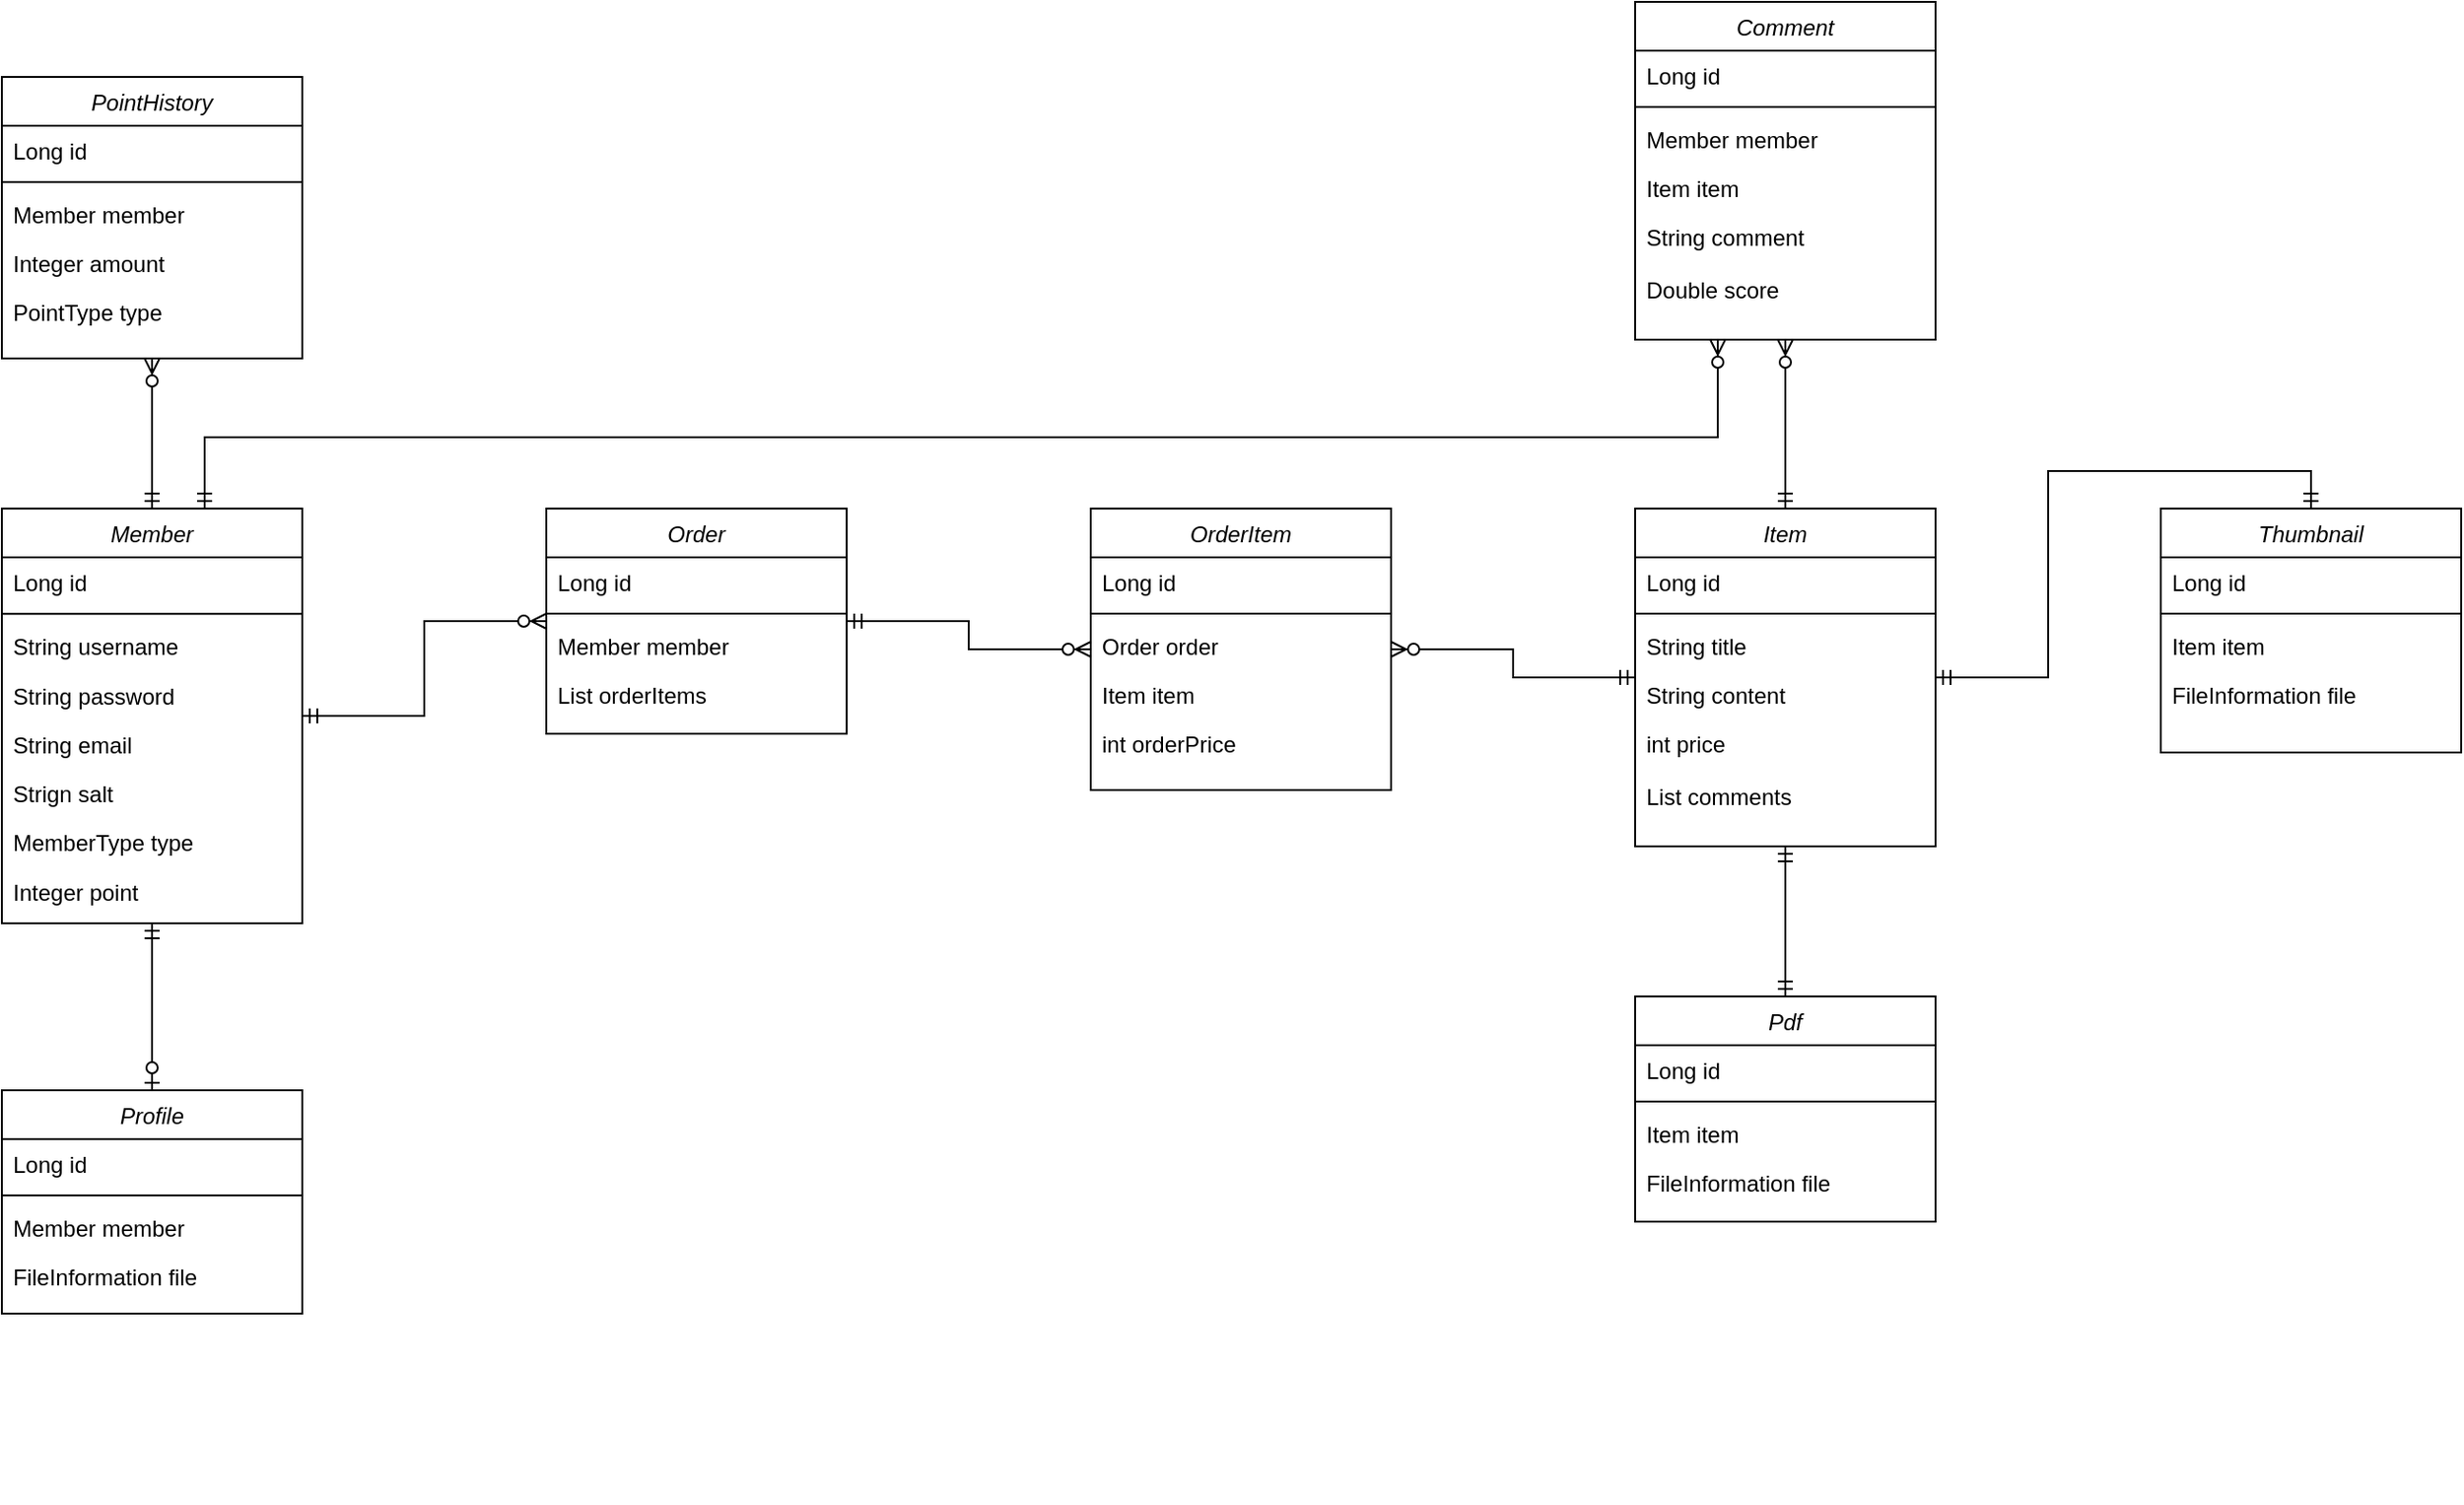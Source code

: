 <mxfile version="14.6.13" type="device"><diagram id="C5RBs43oDa-KdzZeNtuy" name="Page-1"><mxGraphModel dx="1826" dy="783" grid="0" gridSize="10" guides="1" tooltips="1" connect="1" arrows="1" fold="1" page="1" pageScale="1" pageWidth="1500" pageHeight="1000" math="0" shadow="0"><root><mxCell id="WIyWlLk6GJQsqaUBKTNV-0"/><mxCell id="WIyWlLk6GJQsqaUBKTNV-1" parent="WIyWlLk6GJQsqaUBKTNV-0"/><mxCell id="IY5BIvCk0eX1s5KO4j-x-4" value="" style="group" vertex="1" connectable="0" parent="WIyWlLk6GJQsqaUBKTNV-1"><mxGeometry x="30" y="350" width="160" height="221" as="geometry"/></mxCell><mxCell id="zkfFHV4jXpPFQw0GAbJ--0" value="Member" style="swimlane;fontStyle=2;align=center;verticalAlign=top;childLayout=stackLayout;horizontal=1;startSize=26;horizontalStack=0;resizeParent=1;resizeLast=0;collapsible=1;marginBottom=0;rounded=0;shadow=0;strokeWidth=1;" parent="IY5BIvCk0eX1s5KO4j-x-4" vertex="1"><mxGeometry width="160" height="221.0" as="geometry"><mxRectangle x="230" y="140" width="160" height="26" as="alternateBounds"/></mxGeometry></mxCell><mxCell id="zkfFHV4jXpPFQw0GAbJ--1" value="Long id" style="text;align=left;verticalAlign=top;spacingLeft=4;spacingRight=4;overflow=hidden;rotatable=0;points=[[0,0.5],[1,0.5]];portConstraint=eastwest;" parent="zkfFHV4jXpPFQw0GAbJ--0" vertex="1"><mxGeometry y="26" width="160" height="26.118" as="geometry"/></mxCell><mxCell id="zkfFHV4jXpPFQw0GAbJ--4" value="" style="line;html=1;strokeWidth=1;align=left;verticalAlign=middle;spacingTop=-1;spacingLeft=3;spacingRight=3;rotatable=0;labelPosition=right;points=[];portConstraint=eastwest;" parent="zkfFHV4jXpPFQw0GAbJ--0" vertex="1"><mxGeometry y="52.118" width="160" height="8.036" as="geometry"/></mxCell><mxCell id="zkfFHV4jXpPFQw0GAbJ--2" value="String username" style="text;align=left;verticalAlign=top;spacingLeft=4;spacingRight=4;overflow=hidden;rotatable=0;points=[[0,0.5],[1,0.5]];portConstraint=eastwest;rounded=0;shadow=0;html=0;" parent="zkfFHV4jXpPFQw0GAbJ--0" vertex="1"><mxGeometry y="60.155" width="160" height="26.118" as="geometry"/></mxCell><mxCell id="zkfFHV4jXpPFQw0GAbJ--3" value="String password" style="text;align=left;verticalAlign=top;spacingLeft=4;spacingRight=4;overflow=hidden;rotatable=0;points=[[0,0.5],[1,0.5]];portConstraint=eastwest;rounded=0;shadow=0;html=0;" parent="zkfFHV4jXpPFQw0GAbJ--0" vertex="1"><mxGeometry y="86.273" width="160" height="26.118" as="geometry"/></mxCell><mxCell id="IY5BIvCk0eX1s5KO4j-x-0" value="String email" style="text;align=left;verticalAlign=top;spacingLeft=4;spacingRight=4;overflow=hidden;rotatable=0;points=[[0,0.5],[1,0.5]];portConstraint=eastwest;rounded=0;shadow=0;html=0;" vertex="1" parent="IY5BIvCk0eX1s5KO4j-x-4"><mxGeometry y="112.509" width="160" height="26.118" as="geometry"/></mxCell><mxCell id="IY5BIvCk0eX1s5KO4j-x-1" value="Strign salt" style="text;align=left;verticalAlign=top;spacingLeft=4;spacingRight=4;overflow=hidden;rotatable=0;points=[[0,0.5],[1,0.5]];portConstraint=eastwest;rounded=0;shadow=0;html=0;" vertex="1" parent="IY5BIvCk0eX1s5KO4j-x-4"><mxGeometry y="138.627" width="160" height="26.118" as="geometry"/></mxCell><mxCell id="IY5BIvCk0eX1s5KO4j-x-2" value="MemberType type" style="text;align=left;verticalAlign=top;spacingLeft=4;spacingRight=4;overflow=hidden;rotatable=0;points=[[0,0.5],[1,0.5]];portConstraint=eastwest;rounded=0;shadow=0;html=0;" vertex="1" parent="IY5BIvCk0eX1s5KO4j-x-4"><mxGeometry y="164.745" width="160" height="26.118" as="geometry"/></mxCell><mxCell id="IY5BIvCk0eX1s5KO4j-x-3" value="Integer point" style="text;align=left;verticalAlign=top;spacingLeft=4;spacingRight=4;overflow=hidden;rotatable=0;points=[[0,0.5],[1,0.5]];portConstraint=eastwest;rounded=0;shadow=0;html=0;" vertex="1" parent="IY5BIvCk0eX1s5KO4j-x-4"><mxGeometry y="190.864" width="160" height="26.118" as="geometry"/></mxCell><mxCell id="IY5BIvCk0eX1s5KO4j-x-14" value="" style="group" vertex="1" connectable="0" parent="WIyWlLk6GJQsqaUBKTNV-1"><mxGeometry x="160" y="110" width="160" height="220" as="geometry"/></mxCell><mxCell id="IY5BIvCk0eX1s5KO4j-x-25" value="" style="group" vertex="1" connectable="0" parent="IY5BIvCk0eX1s5KO4j-x-14"><mxGeometry x="-130" y="10" width="160" height="150" as="geometry"/></mxCell><mxCell id="IY5BIvCk0eX1s5KO4j-x-15" value="PointHistory" style="swimlane;fontStyle=2;align=center;verticalAlign=top;childLayout=stackLayout;horizontal=1;startSize=26;horizontalStack=0;resizeParent=1;resizeLast=0;collapsible=1;marginBottom=0;rounded=0;shadow=0;strokeWidth=1;" vertex="1" parent="IY5BIvCk0eX1s5KO4j-x-25"><mxGeometry width="160" height="150" as="geometry"><mxRectangle x="230" y="140" width="160" height="26" as="alternateBounds"/></mxGeometry></mxCell><mxCell id="IY5BIvCk0eX1s5KO4j-x-16" value="Long id" style="text;align=left;verticalAlign=top;spacingLeft=4;spacingRight=4;overflow=hidden;rotatable=0;points=[[0,0.5],[1,0.5]];portConstraint=eastwest;" vertex="1" parent="IY5BIvCk0eX1s5KO4j-x-15"><mxGeometry y="26" width="160" height="26" as="geometry"/></mxCell><mxCell id="IY5BIvCk0eX1s5KO4j-x-17" value="" style="line;html=1;strokeWidth=1;align=left;verticalAlign=middle;spacingTop=-1;spacingLeft=3;spacingRight=3;rotatable=0;labelPosition=right;points=[];portConstraint=eastwest;" vertex="1" parent="IY5BIvCk0eX1s5KO4j-x-15"><mxGeometry y="52" width="160" height="8" as="geometry"/></mxCell><mxCell id="IY5BIvCk0eX1s5KO4j-x-18" value="Member member" style="text;align=left;verticalAlign=top;spacingLeft=4;spacingRight=4;overflow=hidden;rotatable=0;points=[[0,0.5],[1,0.5]];portConstraint=eastwest;rounded=0;shadow=0;html=0;" vertex="1" parent="IY5BIvCk0eX1s5KO4j-x-15"><mxGeometry y="60" width="160" height="26" as="geometry"/></mxCell><mxCell id="IY5BIvCk0eX1s5KO4j-x-19" value="Integer amount" style="text;align=left;verticalAlign=top;spacingLeft=4;spacingRight=4;overflow=hidden;rotatable=0;points=[[0,0.5],[1,0.5]];portConstraint=eastwest;rounded=0;shadow=0;html=0;" vertex="1" parent="IY5BIvCk0eX1s5KO4j-x-15"><mxGeometry y="86" width="160" height="26" as="geometry"/></mxCell><mxCell id="IY5BIvCk0eX1s5KO4j-x-20" value="PointType type" style="text;align=left;verticalAlign=top;spacingLeft=4;spacingRight=4;overflow=hidden;rotatable=0;points=[[0,0.5],[1,0.5]];portConstraint=eastwest;rounded=0;shadow=0;html=0;" vertex="1" parent="IY5BIvCk0eX1s5KO4j-x-25"><mxGeometry y="112" width="160" height="26" as="geometry"/></mxCell><mxCell id="IY5BIvCk0eX1s5KO4j-x-26" value="" style="group" vertex="1" connectable="0" parent="WIyWlLk6GJQsqaUBKTNV-1"><mxGeometry x="30" y="660" width="160" height="220" as="geometry"/></mxCell><mxCell id="IY5BIvCk0eX1s5KO4j-x-27" value="" style="group" vertex="1" connectable="0" parent="IY5BIvCk0eX1s5KO4j-x-26"><mxGeometry width="160" height="150" as="geometry"/></mxCell><mxCell id="IY5BIvCk0eX1s5KO4j-x-28" value="Profile" style="swimlane;fontStyle=2;align=center;verticalAlign=top;childLayout=stackLayout;horizontal=1;startSize=26;horizontalStack=0;resizeParent=1;resizeLast=0;collapsible=1;marginBottom=0;rounded=0;shadow=0;strokeWidth=1;" vertex="1" parent="IY5BIvCk0eX1s5KO4j-x-27"><mxGeometry width="160" height="119" as="geometry"><mxRectangle x="230" y="140" width="160" height="26" as="alternateBounds"/></mxGeometry></mxCell><mxCell id="IY5BIvCk0eX1s5KO4j-x-29" value="Long id" style="text;align=left;verticalAlign=top;spacingLeft=4;spacingRight=4;overflow=hidden;rotatable=0;points=[[0,0.5],[1,0.5]];portConstraint=eastwest;" vertex="1" parent="IY5BIvCk0eX1s5KO4j-x-28"><mxGeometry y="26" width="160" height="26" as="geometry"/></mxCell><mxCell id="IY5BIvCk0eX1s5KO4j-x-30" value="" style="line;html=1;strokeWidth=1;align=left;verticalAlign=middle;spacingTop=-1;spacingLeft=3;spacingRight=3;rotatable=0;labelPosition=right;points=[];portConstraint=eastwest;" vertex="1" parent="IY5BIvCk0eX1s5KO4j-x-28"><mxGeometry y="52" width="160" height="8" as="geometry"/></mxCell><mxCell id="IY5BIvCk0eX1s5KO4j-x-31" value="Member member" style="text;align=left;verticalAlign=top;spacingLeft=4;spacingRight=4;overflow=hidden;rotatable=0;points=[[0,0.5],[1,0.5]];portConstraint=eastwest;rounded=0;shadow=0;html=0;" vertex="1" parent="IY5BIvCk0eX1s5KO4j-x-28"><mxGeometry y="60" width="160" height="26" as="geometry"/></mxCell><mxCell id="IY5BIvCk0eX1s5KO4j-x-32" value="FileInformation file" style="text;align=left;verticalAlign=top;spacingLeft=4;spacingRight=4;overflow=hidden;rotatable=0;points=[[0,0.5],[1,0.5]];portConstraint=eastwest;rounded=0;shadow=0;html=0;" vertex="1" parent="IY5BIvCk0eX1s5KO4j-x-28"><mxGeometry y="86" width="160" height="26" as="geometry"/></mxCell><mxCell id="IY5BIvCk0eX1s5KO4j-x-34" value="" style="group;container=1;" vertex="1" connectable="0" parent="WIyWlLk6GJQsqaUBKTNV-1"><mxGeometry x="320" y="350" width="160" height="220" as="geometry"/></mxCell><mxCell id="IY5BIvCk0eX1s5KO4j-x-35" value="Order" style="swimlane;fontStyle=2;align=center;verticalAlign=top;childLayout=stackLayout;horizontal=1;startSize=26;horizontalStack=0;resizeParent=1;resizeLast=0;collapsible=1;marginBottom=0;rounded=0;shadow=0;strokeWidth=1;" vertex="1" parent="IY5BIvCk0eX1s5KO4j-x-34"><mxGeometry width="160" height="120" as="geometry"><mxRectangle x="230" y="140" width="160" height="26" as="alternateBounds"/></mxGeometry></mxCell><mxCell id="IY5BIvCk0eX1s5KO4j-x-36" value="Long id" style="text;align=left;verticalAlign=top;spacingLeft=4;spacingRight=4;overflow=hidden;rotatable=0;points=[[0,0.5],[1,0.5]];portConstraint=eastwest;" vertex="1" parent="IY5BIvCk0eX1s5KO4j-x-35"><mxGeometry y="26" width="160" height="26" as="geometry"/></mxCell><mxCell id="IY5BIvCk0eX1s5KO4j-x-37" value="" style="line;html=1;strokeWidth=1;align=left;verticalAlign=middle;spacingTop=-1;spacingLeft=3;spacingRight=3;rotatable=0;labelPosition=right;points=[];portConstraint=eastwest;" vertex="1" parent="IY5BIvCk0eX1s5KO4j-x-35"><mxGeometry y="52" width="160" height="8" as="geometry"/></mxCell><mxCell id="IY5BIvCk0eX1s5KO4j-x-38" value="Member member" style="text;align=left;verticalAlign=top;spacingLeft=4;spacingRight=4;overflow=hidden;rotatable=0;points=[[0,0.5],[1,0.5]];portConstraint=eastwest;rounded=0;shadow=0;html=0;" vertex="1" parent="IY5BIvCk0eX1s5KO4j-x-35"><mxGeometry y="60" width="160" height="26" as="geometry"/></mxCell><mxCell id="IY5BIvCk0eX1s5KO4j-x-39" value="List orderItems" style="text;align=left;verticalAlign=top;spacingLeft=4;spacingRight=4;overflow=hidden;rotatable=0;points=[[0,0.5],[1,0.5]];portConstraint=eastwest;rounded=0;shadow=0;html=0;" vertex="1" parent="IY5BIvCk0eX1s5KO4j-x-35"><mxGeometry y="86" width="160" height="26" as="geometry"/></mxCell><mxCell id="IY5BIvCk0eX1s5KO4j-x-44" value="" style="group" vertex="1" connectable="0" parent="WIyWlLk6GJQsqaUBKTNV-1"><mxGeometry x="610" y="350" width="160" height="220" as="geometry"/></mxCell><mxCell id="IY5BIvCk0eX1s5KO4j-x-45" value="OrderItem" style="swimlane;fontStyle=2;align=center;verticalAlign=top;childLayout=stackLayout;horizontal=1;startSize=26;horizontalStack=0;resizeParent=1;resizeLast=0;collapsible=1;marginBottom=0;rounded=0;shadow=0;strokeWidth=1;" vertex="1" parent="IY5BIvCk0eX1s5KO4j-x-44"><mxGeometry width="160" height="150" as="geometry"><mxRectangle x="230" y="140" width="160" height="26" as="alternateBounds"/></mxGeometry></mxCell><mxCell id="IY5BIvCk0eX1s5KO4j-x-46" value="Long id" style="text;align=left;verticalAlign=top;spacingLeft=4;spacingRight=4;overflow=hidden;rotatable=0;points=[[0,0.5],[1,0.5]];portConstraint=eastwest;" vertex="1" parent="IY5BIvCk0eX1s5KO4j-x-45"><mxGeometry y="26" width="160" height="26" as="geometry"/></mxCell><mxCell id="IY5BIvCk0eX1s5KO4j-x-47" value="" style="line;html=1;strokeWidth=1;align=left;verticalAlign=middle;spacingTop=-1;spacingLeft=3;spacingRight=3;rotatable=0;labelPosition=right;points=[];portConstraint=eastwest;" vertex="1" parent="IY5BIvCk0eX1s5KO4j-x-45"><mxGeometry y="52" width="160" height="8" as="geometry"/></mxCell><mxCell id="IY5BIvCk0eX1s5KO4j-x-48" value="Order order" style="text;align=left;verticalAlign=top;spacingLeft=4;spacingRight=4;overflow=hidden;rotatable=0;points=[[0,0.5],[1,0.5]];portConstraint=eastwest;rounded=0;shadow=0;html=0;" vertex="1" parent="IY5BIvCk0eX1s5KO4j-x-45"><mxGeometry y="60" width="160" height="26" as="geometry"/></mxCell><mxCell id="IY5BIvCk0eX1s5KO4j-x-49" value="Item item" style="text;align=left;verticalAlign=top;spacingLeft=4;spacingRight=4;overflow=hidden;rotatable=0;points=[[0,0.5],[1,0.5]];portConstraint=eastwest;rounded=0;shadow=0;html=0;" vertex="1" parent="IY5BIvCk0eX1s5KO4j-x-45"><mxGeometry y="86" width="160" height="26" as="geometry"/></mxCell><mxCell id="IY5BIvCk0eX1s5KO4j-x-50" value="int orderPrice" style="text;align=left;verticalAlign=top;spacingLeft=4;spacingRight=4;overflow=hidden;rotatable=0;points=[[0,0.5],[1,0.5]];portConstraint=eastwest;rounded=0;shadow=0;html=0;" vertex="1" parent="IY5BIvCk0eX1s5KO4j-x-44"><mxGeometry y="112" width="160" height="26" as="geometry"/></mxCell><mxCell id="IY5BIvCk0eX1s5KO4j-x-64" value="" style="group" vertex="1" connectable="0" parent="WIyWlLk6GJQsqaUBKTNV-1"><mxGeometry x="900" y="80" width="160" height="220" as="geometry"/></mxCell><mxCell id="IY5BIvCk0eX1s5KO4j-x-89" value="" style="group" vertex="1" connectable="0" parent="IY5BIvCk0eX1s5KO4j-x-64"><mxGeometry width="160" height="180" as="geometry"/></mxCell><mxCell id="IY5BIvCk0eX1s5KO4j-x-65" value="Comment" style="swimlane;fontStyle=2;align=center;verticalAlign=top;childLayout=stackLayout;horizontal=1;startSize=26;horizontalStack=0;resizeParent=1;resizeLast=0;collapsible=1;marginBottom=0;rounded=0;shadow=0;strokeWidth=1;" vertex="1" parent="IY5BIvCk0eX1s5KO4j-x-89"><mxGeometry width="160" height="180" as="geometry"><mxRectangle x="230" y="140" width="160" height="26" as="alternateBounds"/></mxGeometry></mxCell><mxCell id="IY5BIvCk0eX1s5KO4j-x-66" value="Long id" style="text;align=left;verticalAlign=top;spacingLeft=4;spacingRight=4;overflow=hidden;rotatable=0;points=[[0,0.5],[1,0.5]];portConstraint=eastwest;" vertex="1" parent="IY5BIvCk0eX1s5KO4j-x-65"><mxGeometry y="26" width="160" height="26" as="geometry"/></mxCell><mxCell id="IY5BIvCk0eX1s5KO4j-x-67" value="" style="line;html=1;strokeWidth=1;align=left;verticalAlign=middle;spacingTop=-1;spacingLeft=3;spacingRight=3;rotatable=0;labelPosition=right;points=[];portConstraint=eastwest;" vertex="1" parent="IY5BIvCk0eX1s5KO4j-x-65"><mxGeometry y="52" width="160" height="8" as="geometry"/></mxCell><mxCell id="IY5BIvCk0eX1s5KO4j-x-68" value="Member member" style="text;align=left;verticalAlign=top;spacingLeft=4;spacingRight=4;overflow=hidden;rotatable=0;points=[[0,0.5],[1,0.5]];portConstraint=eastwest;rounded=0;shadow=0;html=0;" vertex="1" parent="IY5BIvCk0eX1s5KO4j-x-65"><mxGeometry y="60" width="160" height="26" as="geometry"/></mxCell><mxCell id="IY5BIvCk0eX1s5KO4j-x-69" value="Item item" style="text;align=left;verticalAlign=top;spacingLeft=4;spacingRight=4;overflow=hidden;rotatable=0;points=[[0,0.5],[1,0.5]];portConstraint=eastwest;rounded=0;shadow=0;html=0;" vertex="1" parent="IY5BIvCk0eX1s5KO4j-x-65"><mxGeometry y="86" width="160" height="26" as="geometry"/></mxCell><mxCell id="IY5BIvCk0eX1s5KO4j-x-70" value="String comment" style="text;align=left;verticalAlign=top;spacingLeft=4;spacingRight=4;overflow=hidden;rotatable=0;points=[[0,0.5],[1,0.5]];portConstraint=eastwest;rounded=0;shadow=0;html=0;" vertex="1" parent="IY5BIvCk0eX1s5KO4j-x-89"><mxGeometry y="112" width="160" height="26" as="geometry"/></mxCell><mxCell id="IY5BIvCk0eX1s5KO4j-x-71" value="" style="group" vertex="1" connectable="0" parent="WIyWlLk6GJQsqaUBKTNV-1"><mxGeometry x="1180" y="350" width="160" height="220" as="geometry"/></mxCell><mxCell id="IY5BIvCk0eX1s5KO4j-x-72" value="Thumbnail" style="swimlane;fontStyle=2;align=center;verticalAlign=top;childLayout=stackLayout;horizontal=1;startSize=26;horizontalStack=0;resizeParent=1;resizeLast=0;collapsible=1;marginBottom=0;rounded=0;shadow=0;strokeWidth=1;" vertex="1" parent="IY5BIvCk0eX1s5KO4j-x-71"><mxGeometry width="160" height="130" as="geometry"><mxRectangle x="230" y="140" width="160" height="26" as="alternateBounds"/></mxGeometry></mxCell><mxCell id="IY5BIvCk0eX1s5KO4j-x-73" value="Long id" style="text;align=left;verticalAlign=top;spacingLeft=4;spacingRight=4;overflow=hidden;rotatable=0;points=[[0,0.5],[1,0.5]];portConstraint=eastwest;" vertex="1" parent="IY5BIvCk0eX1s5KO4j-x-72"><mxGeometry y="26" width="160" height="26" as="geometry"/></mxCell><mxCell id="IY5BIvCk0eX1s5KO4j-x-74" value="" style="line;html=1;strokeWidth=1;align=left;verticalAlign=middle;spacingTop=-1;spacingLeft=3;spacingRight=3;rotatable=0;labelPosition=right;points=[];portConstraint=eastwest;" vertex="1" parent="IY5BIvCk0eX1s5KO4j-x-72"><mxGeometry y="52" width="160" height="8" as="geometry"/></mxCell><mxCell id="IY5BIvCk0eX1s5KO4j-x-75" value="Item item" style="text;align=left;verticalAlign=top;spacingLeft=4;spacingRight=4;overflow=hidden;rotatable=0;points=[[0,0.5],[1,0.5]];portConstraint=eastwest;rounded=0;shadow=0;html=0;" vertex="1" parent="IY5BIvCk0eX1s5KO4j-x-72"><mxGeometry y="60" width="160" height="26" as="geometry"/></mxCell><mxCell id="IY5BIvCk0eX1s5KO4j-x-76" value="FileInformation file" style="text;align=left;verticalAlign=top;spacingLeft=4;spacingRight=4;overflow=hidden;rotatable=0;points=[[0,0.5],[1,0.5]];portConstraint=eastwest;rounded=0;shadow=0;html=0;" vertex="1" parent="IY5BIvCk0eX1s5KO4j-x-72"><mxGeometry y="86" width="160" height="26" as="geometry"/></mxCell><mxCell id="IY5BIvCk0eX1s5KO4j-x-78" value="" style="group" vertex="1" connectable="0" parent="WIyWlLk6GJQsqaUBKTNV-1"><mxGeometry x="900" y="350" width="160" height="220" as="geometry"/></mxCell><mxCell id="IY5BIvCk0eX1s5KO4j-x-55" value="" style="group" vertex="1" connectable="0" parent="IY5BIvCk0eX1s5KO4j-x-78"><mxGeometry width="160" height="220" as="geometry"/></mxCell><mxCell id="IY5BIvCk0eX1s5KO4j-x-56" value="Item" style="swimlane;fontStyle=2;align=center;verticalAlign=top;childLayout=stackLayout;horizontal=1;startSize=26;horizontalStack=0;resizeParent=1;resizeLast=0;collapsible=1;marginBottom=0;rounded=0;shadow=0;strokeWidth=1;" vertex="1" parent="IY5BIvCk0eX1s5KO4j-x-55"><mxGeometry width="160" height="180" as="geometry"><mxRectangle x="230" y="140" width="160" height="26" as="alternateBounds"/></mxGeometry></mxCell><mxCell id="IY5BIvCk0eX1s5KO4j-x-57" value="Long id" style="text;align=left;verticalAlign=top;spacingLeft=4;spacingRight=4;overflow=hidden;rotatable=0;points=[[0,0.5],[1,0.5]];portConstraint=eastwest;" vertex="1" parent="IY5BIvCk0eX1s5KO4j-x-56"><mxGeometry y="26" width="160" height="26" as="geometry"/></mxCell><mxCell id="IY5BIvCk0eX1s5KO4j-x-58" value="" style="line;html=1;strokeWidth=1;align=left;verticalAlign=middle;spacingTop=-1;spacingLeft=3;spacingRight=3;rotatable=0;labelPosition=right;points=[];portConstraint=eastwest;" vertex="1" parent="IY5BIvCk0eX1s5KO4j-x-56"><mxGeometry y="52" width="160" height="8" as="geometry"/></mxCell><mxCell id="IY5BIvCk0eX1s5KO4j-x-59" value="String title" style="text;align=left;verticalAlign=top;spacingLeft=4;spacingRight=4;overflow=hidden;rotatable=0;points=[[0,0.5],[1,0.5]];portConstraint=eastwest;rounded=0;shadow=0;html=0;" vertex="1" parent="IY5BIvCk0eX1s5KO4j-x-56"><mxGeometry y="60" width="160" height="26" as="geometry"/></mxCell><mxCell id="IY5BIvCk0eX1s5KO4j-x-60" value="String content" style="text;align=left;verticalAlign=top;spacingLeft=4;spacingRight=4;overflow=hidden;rotatable=0;points=[[0,0.5],[1,0.5]];portConstraint=eastwest;rounded=0;shadow=0;html=0;" vertex="1" parent="IY5BIvCk0eX1s5KO4j-x-56"><mxGeometry y="86" width="160" height="26" as="geometry"/></mxCell><mxCell id="IY5BIvCk0eX1s5KO4j-x-61" value="int price" style="text;align=left;verticalAlign=top;spacingLeft=4;spacingRight=4;overflow=hidden;rotatable=0;points=[[0,0.5],[1,0.5]];portConstraint=eastwest;rounded=0;shadow=0;html=0;" vertex="1" parent="IY5BIvCk0eX1s5KO4j-x-55"><mxGeometry y="112" width="160" height="26" as="geometry"/></mxCell><mxCell id="IY5BIvCk0eX1s5KO4j-x-63" value="List comments" style="text;align=left;verticalAlign=top;spacingLeft=4;spacingRight=4;overflow=hidden;rotatable=0;points=[[0,0.5],[1,0.5]];portConstraint=eastwest;rounded=0;shadow=0;html=0;" vertex="1" parent="IY5BIvCk0eX1s5KO4j-x-78"><mxGeometry y="140" width="160" height="26" as="geometry"/></mxCell><mxCell id="IY5BIvCk0eX1s5KO4j-x-79" value="" style="group" vertex="1" connectable="0" parent="WIyWlLk6GJQsqaUBKTNV-1"><mxGeometry x="900" y="610" width="160" height="220" as="geometry"/></mxCell><mxCell id="IY5BIvCk0eX1s5KO4j-x-80" value="" style="group" vertex="1" connectable="0" parent="IY5BIvCk0eX1s5KO4j-x-79"><mxGeometry width="160" height="220" as="geometry"/></mxCell><mxCell id="IY5BIvCk0eX1s5KO4j-x-81" value="Pdf" style="swimlane;fontStyle=2;align=center;verticalAlign=top;childLayout=stackLayout;horizontal=1;startSize=26;horizontalStack=0;resizeParent=1;resizeLast=0;collapsible=1;marginBottom=0;rounded=0;shadow=0;strokeWidth=1;" vertex="1" parent="IY5BIvCk0eX1s5KO4j-x-80"><mxGeometry width="160" height="120" as="geometry"><mxRectangle x="230" y="140" width="160" height="26" as="alternateBounds"/></mxGeometry></mxCell><mxCell id="IY5BIvCk0eX1s5KO4j-x-82" value="Long id" style="text;align=left;verticalAlign=top;spacingLeft=4;spacingRight=4;overflow=hidden;rotatable=0;points=[[0,0.5],[1,0.5]];portConstraint=eastwest;" vertex="1" parent="IY5BIvCk0eX1s5KO4j-x-81"><mxGeometry y="26" width="160" height="26" as="geometry"/></mxCell><mxCell id="IY5BIvCk0eX1s5KO4j-x-83" value="" style="line;html=1;strokeWidth=1;align=left;verticalAlign=middle;spacingTop=-1;spacingLeft=3;spacingRight=3;rotatable=0;labelPosition=right;points=[];portConstraint=eastwest;" vertex="1" parent="IY5BIvCk0eX1s5KO4j-x-81"><mxGeometry y="52" width="160" height="8" as="geometry"/></mxCell><mxCell id="IY5BIvCk0eX1s5KO4j-x-84" value="Item item" style="text;align=left;verticalAlign=top;spacingLeft=4;spacingRight=4;overflow=hidden;rotatable=0;points=[[0,0.5],[1,0.5]];portConstraint=eastwest;rounded=0;shadow=0;html=0;" vertex="1" parent="IY5BIvCk0eX1s5KO4j-x-81"><mxGeometry y="60" width="160" height="26" as="geometry"/></mxCell><mxCell id="IY5BIvCk0eX1s5KO4j-x-85" value="FileInformation file" style="text;align=left;verticalAlign=top;spacingLeft=4;spacingRight=4;overflow=hidden;rotatable=0;points=[[0,0.5],[1,0.5]];portConstraint=eastwest;rounded=0;shadow=0;html=0;" vertex="1" parent="IY5BIvCk0eX1s5KO4j-x-81"><mxGeometry y="86" width="160" height="26" as="geometry"/></mxCell><mxCell id="IY5BIvCk0eX1s5KO4j-x-88" value="Double score" style="text;align=left;verticalAlign=top;spacingLeft=4;spacingRight=4;overflow=hidden;rotatable=0;points=[[0,0.5],[1,0.5]];portConstraint=eastwest;rounded=0;shadow=0;html=0;" vertex="1" parent="WIyWlLk6GJQsqaUBKTNV-1"><mxGeometry x="900" y="220" width="160" height="26" as="geometry"/></mxCell><mxCell id="IY5BIvCk0eX1s5KO4j-x-91" style="edgeStyle=orthogonalEdgeStyle;rounded=0;orthogonalLoop=1;jettySize=auto;html=1;entryX=0.5;entryY=0;entryDx=0;entryDy=0;startArrow=ERzeroToMany;startFill=1;endArrow=ERmandOne;endFill=0;" edge="1" parent="WIyWlLk6GJQsqaUBKTNV-1" source="IY5BIvCk0eX1s5KO4j-x-15" target="zkfFHV4jXpPFQw0GAbJ--0"><mxGeometry relative="1" as="geometry"/></mxCell><mxCell id="IY5BIvCk0eX1s5KO4j-x-92" style="edgeStyle=orthogonalEdgeStyle;rounded=0;orthogonalLoop=1;jettySize=auto;html=1;startArrow=ERmandOne;startFill=0;endArrow=ERzeroToMany;endFill=1;strokeColor=#000000;" edge="1" parent="WIyWlLk6GJQsqaUBKTNV-1" source="zkfFHV4jXpPFQw0GAbJ--0" target="IY5BIvCk0eX1s5KO4j-x-35"><mxGeometry relative="1" as="geometry"/></mxCell><mxCell id="IY5BIvCk0eX1s5KO4j-x-93" style="edgeStyle=orthogonalEdgeStyle;rounded=0;orthogonalLoop=1;jettySize=auto;html=1;startArrow=ERmandOne;startFill=0;endArrow=ERzeroToMany;endFill=1;strokeColor=#000000;" edge="1" parent="WIyWlLk6GJQsqaUBKTNV-1" source="IY5BIvCk0eX1s5KO4j-x-35" target="IY5BIvCk0eX1s5KO4j-x-45"><mxGeometry relative="1" as="geometry"/></mxCell><mxCell id="IY5BIvCk0eX1s5KO4j-x-94" style="edgeStyle=orthogonalEdgeStyle;rounded=0;orthogonalLoop=1;jettySize=auto;html=1;entryX=0.5;entryY=1;entryDx=0;entryDy=0;startArrow=ERzeroToOne;startFill=1;endArrow=ERmandOne;endFill=0;strokeColor=#000000;" edge="1" parent="WIyWlLk6GJQsqaUBKTNV-1" source="IY5BIvCk0eX1s5KO4j-x-28" target="zkfFHV4jXpPFQw0GAbJ--0"><mxGeometry relative="1" as="geometry"/></mxCell><mxCell id="IY5BIvCk0eX1s5KO4j-x-95" style="edgeStyle=orthogonalEdgeStyle;rounded=0;orthogonalLoop=1;jettySize=auto;html=1;startArrow=ERmandOne;startFill=0;endArrow=ERzeroToMany;endFill=1;strokeColor=#000000;" edge="1" parent="WIyWlLk6GJQsqaUBKTNV-1" source="IY5BIvCk0eX1s5KO4j-x-56" target="IY5BIvCk0eX1s5KO4j-x-45"><mxGeometry relative="1" as="geometry"/></mxCell><mxCell id="IY5BIvCk0eX1s5KO4j-x-96" style="edgeStyle=orthogonalEdgeStyle;rounded=0;orthogonalLoop=1;jettySize=auto;html=1;entryX=0.5;entryY=0;entryDx=0;entryDy=0;startArrow=ERzeroToMany;startFill=1;endArrow=ERmandOne;endFill=0;strokeColor=#000000;" edge="1" parent="WIyWlLk6GJQsqaUBKTNV-1" source="IY5BIvCk0eX1s5KO4j-x-65" target="IY5BIvCk0eX1s5KO4j-x-56"><mxGeometry relative="1" as="geometry"/></mxCell><mxCell id="IY5BIvCk0eX1s5KO4j-x-97" style="edgeStyle=orthogonalEdgeStyle;rounded=0;orthogonalLoop=1;jettySize=auto;html=1;startArrow=ERzeroToMany;startFill=1;endArrow=ERmandOne;endFill=0;strokeColor=#000000;" edge="1" parent="WIyWlLk6GJQsqaUBKTNV-1" source="IY5BIvCk0eX1s5KO4j-x-65" target="zkfFHV4jXpPFQw0GAbJ--0"><mxGeometry relative="1" as="geometry"><Array as="points"><mxPoint x="944" y="312"/><mxPoint x="138" y="312"/></Array></mxGeometry></mxCell><mxCell id="IY5BIvCk0eX1s5KO4j-x-98" style="edgeStyle=orthogonalEdgeStyle;rounded=0;orthogonalLoop=1;jettySize=auto;html=1;entryX=0.5;entryY=0;entryDx=0;entryDy=0;startArrow=ERmandOne;startFill=0;endArrow=ERmandOne;endFill=0;strokeColor=#000000;" edge="1" parent="WIyWlLk6GJQsqaUBKTNV-1" source="IY5BIvCk0eX1s5KO4j-x-56" target="IY5BIvCk0eX1s5KO4j-x-81"><mxGeometry relative="1" as="geometry"/></mxCell><mxCell id="IY5BIvCk0eX1s5KO4j-x-99" style="edgeStyle=orthogonalEdgeStyle;rounded=0;orthogonalLoop=1;jettySize=auto;html=1;entryX=0.5;entryY=0;entryDx=0;entryDy=0;startArrow=ERmandOne;startFill=0;endArrow=ERmandOne;endFill=0;strokeColor=#000000;" edge="1" parent="WIyWlLk6GJQsqaUBKTNV-1" source="IY5BIvCk0eX1s5KO4j-x-56" target="IY5BIvCk0eX1s5KO4j-x-72"><mxGeometry relative="1" as="geometry"/></mxCell></root></mxGraphModel></diagram></mxfile>